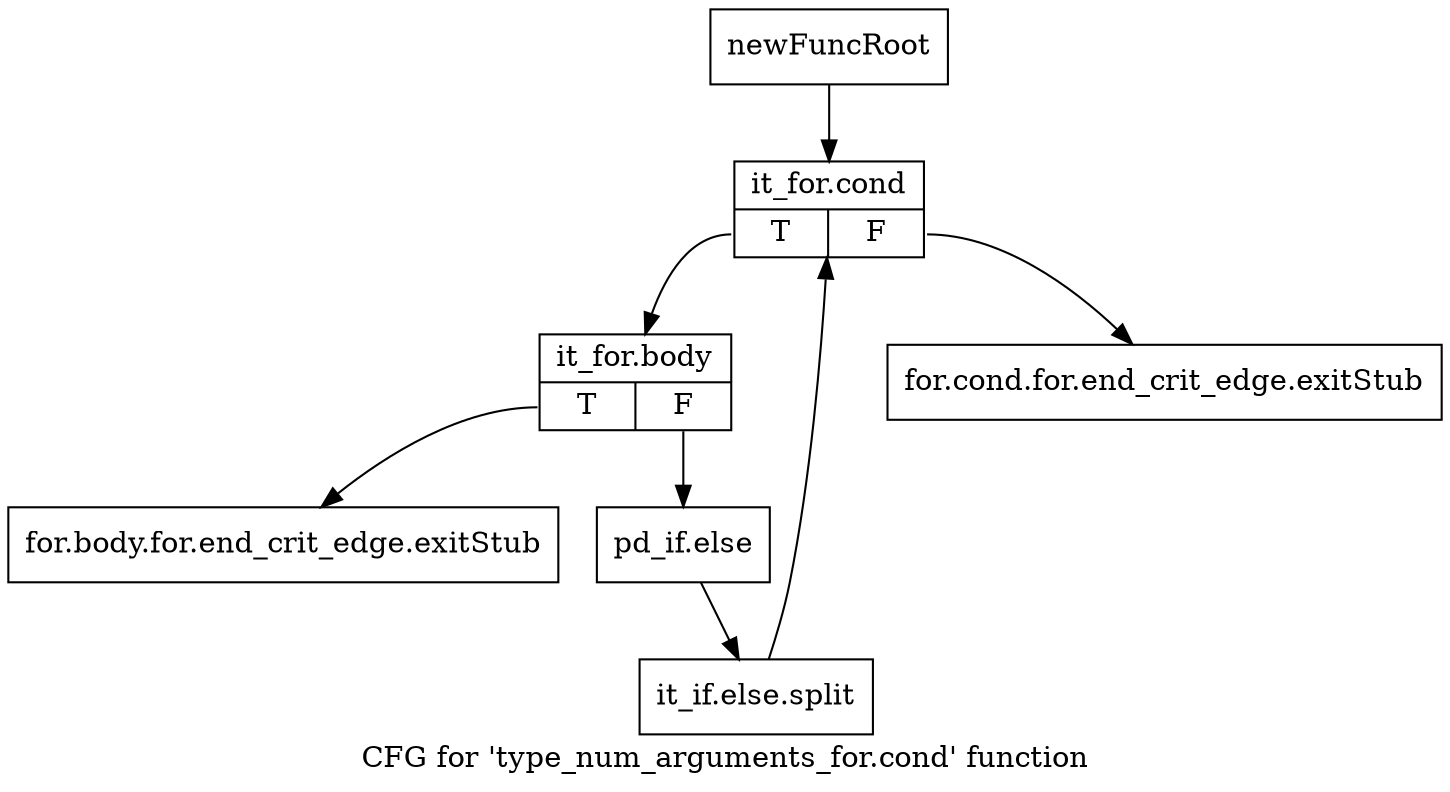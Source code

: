 digraph "CFG for 'type_num_arguments_for.cond' function" {
	label="CFG for 'type_num_arguments_for.cond' function";

	Node0xc4ec660 [shape=record,label="{newFuncRoot}"];
	Node0xc4ec660 -> Node0xc4ec750;
	Node0xc4ec6b0 [shape=record,label="{for.cond.for.end_crit_edge.exitStub}"];
	Node0xc4ec700 [shape=record,label="{for.body.for.end_crit_edge.exitStub}"];
	Node0xc4ec750 [shape=record,label="{it_for.cond|{<s0>T|<s1>F}}"];
	Node0xc4ec750:s0 -> Node0xc4ec7a0;
	Node0xc4ec750:s1 -> Node0xc4ec6b0;
	Node0xc4ec7a0 [shape=record,label="{it_for.body|{<s0>T|<s1>F}}"];
	Node0xc4ec7a0:s0 -> Node0xc4ec700;
	Node0xc4ec7a0:s1 -> Node0xc4ec7f0;
	Node0xc4ec7f0 [shape=record,label="{pd_if.else}"];
	Node0xc4ec7f0 -> Node0xfd6fdf0;
	Node0xfd6fdf0 [shape=record,label="{it_if.else.split}"];
	Node0xfd6fdf0 -> Node0xc4ec750;
}
